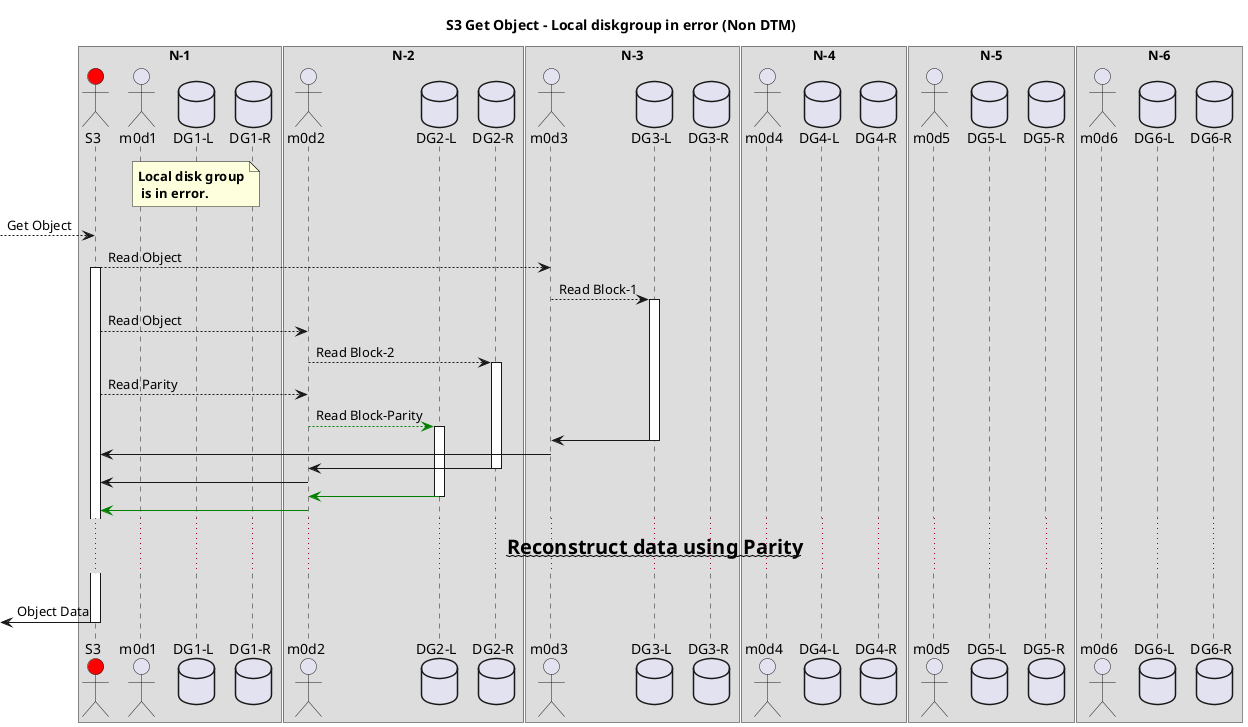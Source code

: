 @startuml
title <b>S3 Get Object - Local diskgroup in error (Non DTM)</b>

box "N-1"
actor S3 #red
actor m0d1
database "DG1-L"
database "DG1-R"
endbox

box "N-2"
actor m0d2
database "DG2-L"
database "DG2-R"
endbox

box "N-3"
actor m0d3
database "DG3-L"
database "DG3-R"
endbox

box "N-4"
actor m0d4
database "DG4-L"
database "DG4-R"
endbox

box "N-5"
actor m0d5
database "DG5-L"
database "DG5-R"
endbox

box "N-6"
actor m0d6
database "DG6-L"
database "DG6-R"
endbox

note over "DG1-L": <b>Local disk group\n<b> is in error.
-->S3: Get Object
S3-->m0d3 :Read Object
activate S3

m0d3 --> "DG3-L" :Read Block-1
activate "DG3-L"

S3-->m0d2 :Read Object

m0d2 --> "DG2-R" :Read Block-2
activate "DG2-R"

S3-->m0d2 :Read Parity

m0d2-[#green]->"DG2-L" :Read Block-Parity
activate "DG2-L"

"DG3-L" ->  m0d3
deactivate "DG3-L"

m0d3->S3

"DG2-R" ->  m0d2
deactivate "DG2-R"
m0d2->S3

"DG2-L" -[#green]>  m0d2
deactivate "DG2-L"
m0d2-[#green]>S3

... <b>~~<size:20>Reconstruct data using Parity~~</b> ...

|||

<-S3: Object Data
deactivate S3
@enduml


